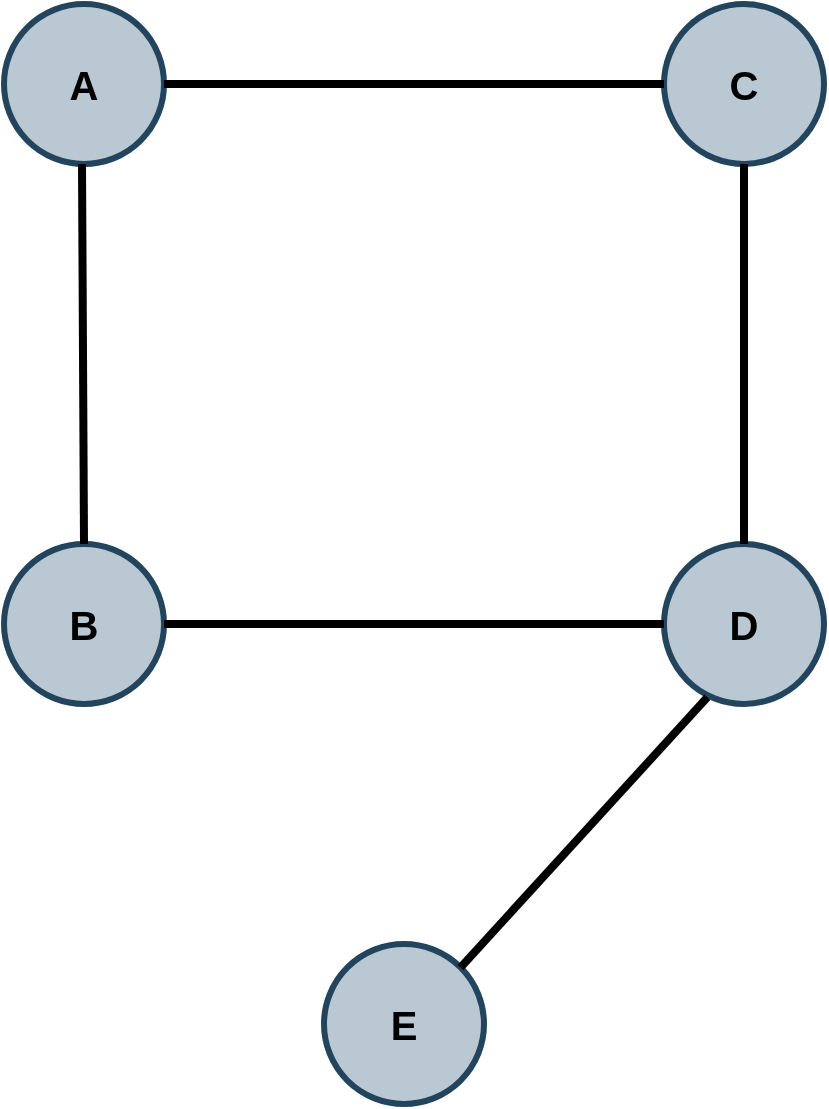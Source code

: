 <mxfile version="26.0.16">
  <diagram name="หน้า-1" id="Ld2onCMsW_b1a_ty7cUv">
    <mxGraphModel dx="1026" dy="521" grid="1" gridSize="10" guides="1" tooltips="1" connect="1" arrows="1" fold="1" page="1" pageScale="1" pageWidth="827" pageHeight="1169" math="0" shadow="0">
      <root>
        <mxCell id="0" />
        <mxCell id="1" parent="0" />
        <mxCell id="Q_2Xei_-vxetxCIwBqh8-3" value="" style="group" vertex="1" connectable="0" parent="1">
          <mxGeometry x="140" y="150" width="80" height="80" as="geometry" />
        </mxCell>
        <mxCell id="Q_2Xei_-vxetxCIwBqh8-1" value="" style="ellipse;whiteSpace=wrap;html=1;strokeWidth=3;fontFamily=Tahoma;fillColor=#bac8d3;strokeColor=#23445d;" vertex="1" parent="Q_2Xei_-vxetxCIwBqh8-3">
          <mxGeometry width="80" height="80" as="geometry" />
        </mxCell>
        <mxCell id="Q_2Xei_-vxetxCIwBqh8-2" value="A" style="text;html=1;align=center;verticalAlign=middle;whiteSpace=wrap;rounded=0;fontSize=20;fontStyle=1" vertex="1" parent="Q_2Xei_-vxetxCIwBqh8-3">
          <mxGeometry x="10" y="25" width="60" height="30" as="geometry" />
        </mxCell>
        <mxCell id="Q_2Xei_-vxetxCIwBqh8-5" value="" style="group" vertex="1" connectable="0" parent="1">
          <mxGeometry x="470" y="150" width="80" height="80" as="geometry" />
        </mxCell>
        <mxCell id="Q_2Xei_-vxetxCIwBqh8-6" value="" style="ellipse;whiteSpace=wrap;html=1;strokeWidth=3;fontFamily=Tahoma;fillColor=#bac8d3;strokeColor=#23445d;" vertex="1" parent="Q_2Xei_-vxetxCIwBqh8-5">
          <mxGeometry width="80" height="80" as="geometry" />
        </mxCell>
        <mxCell id="Q_2Xei_-vxetxCIwBqh8-7" value="C" style="text;html=1;align=center;verticalAlign=middle;whiteSpace=wrap;rounded=0;fontSize=20;fontStyle=1" vertex="1" parent="Q_2Xei_-vxetxCIwBqh8-5">
          <mxGeometry x="10" y="25" width="60" height="30" as="geometry" />
        </mxCell>
        <mxCell id="Q_2Xei_-vxetxCIwBqh8-8" value="" style="group" vertex="1" connectable="0" parent="1">
          <mxGeometry x="140" y="420" width="80" height="80" as="geometry" />
        </mxCell>
        <mxCell id="Q_2Xei_-vxetxCIwBqh8-9" value="" style="ellipse;whiteSpace=wrap;html=1;strokeWidth=3;fontFamily=Tahoma;fillColor=#bac8d3;strokeColor=#23445d;" vertex="1" parent="Q_2Xei_-vxetxCIwBqh8-8">
          <mxGeometry width="80" height="80" as="geometry" />
        </mxCell>
        <mxCell id="Q_2Xei_-vxetxCIwBqh8-10" value="B" style="text;html=1;align=center;verticalAlign=middle;whiteSpace=wrap;rounded=0;fontSize=20;fontStyle=1" vertex="1" parent="Q_2Xei_-vxetxCIwBqh8-8">
          <mxGeometry x="10" y="25" width="60" height="30" as="geometry" />
        </mxCell>
        <mxCell id="Q_2Xei_-vxetxCIwBqh8-14" value="" style="group" vertex="1" connectable="0" parent="1">
          <mxGeometry x="470" y="420" width="80" height="80" as="geometry" />
        </mxCell>
        <mxCell id="Q_2Xei_-vxetxCIwBqh8-15" value="" style="ellipse;whiteSpace=wrap;html=1;strokeWidth=3;fontFamily=Tahoma;fillColor=#bac8d3;strokeColor=#23445d;" vertex="1" parent="Q_2Xei_-vxetxCIwBqh8-14">
          <mxGeometry width="80" height="80" as="geometry" />
        </mxCell>
        <mxCell id="Q_2Xei_-vxetxCIwBqh8-16" value="D" style="text;html=1;align=center;verticalAlign=middle;whiteSpace=wrap;rounded=0;fontSize=20;fontStyle=1" vertex="1" parent="Q_2Xei_-vxetxCIwBqh8-14">
          <mxGeometry x="10" y="25" width="60" height="30" as="geometry" />
        </mxCell>
        <mxCell id="Q_2Xei_-vxetxCIwBqh8-17" value="" style="group" vertex="1" connectable="0" parent="1">
          <mxGeometry x="300" y="620" width="80" height="80" as="geometry" />
        </mxCell>
        <mxCell id="Q_2Xei_-vxetxCIwBqh8-18" value="" style="ellipse;whiteSpace=wrap;html=1;strokeWidth=3;fontFamily=Tahoma;fillColor=#bac8d3;strokeColor=#23445d;" vertex="1" parent="Q_2Xei_-vxetxCIwBqh8-17">
          <mxGeometry width="80" height="80" as="geometry" />
        </mxCell>
        <mxCell id="Q_2Xei_-vxetxCIwBqh8-19" value="E" style="text;html=1;align=center;verticalAlign=middle;whiteSpace=wrap;rounded=0;fontSize=20;fontStyle=1" vertex="1" parent="Q_2Xei_-vxetxCIwBqh8-17">
          <mxGeometry x="10" y="25" width="60" height="30" as="geometry" />
        </mxCell>
        <mxCell id="Q_2Xei_-vxetxCIwBqh8-24" style="rounded=0;orthogonalLoop=1;jettySize=auto;html=1;exitX=0.5;exitY=1;exitDx=0;exitDy=0;entryX=0.5;entryY=0;entryDx=0;entryDy=0;strokeColor=none;strokeWidth=2;" edge="1" parent="1" source="Q_2Xei_-vxetxCIwBqh8-1" target="Q_2Xei_-vxetxCIwBqh8-9">
          <mxGeometry relative="1" as="geometry" />
        </mxCell>
        <mxCell id="Q_2Xei_-vxetxCIwBqh8-25" value="" style="endArrow=none;html=1;rounded=0;exitX=0.5;exitY=0;exitDx=0;exitDy=0;strokeWidth=4;" edge="1" parent="1" source="Q_2Xei_-vxetxCIwBqh8-9">
          <mxGeometry width="50" height="50" relative="1" as="geometry">
            <mxPoint x="179" y="370" as="sourcePoint" />
            <mxPoint x="179" y="230" as="targetPoint" />
          </mxGeometry>
        </mxCell>
        <mxCell id="Q_2Xei_-vxetxCIwBqh8-26" value="" style="endArrow=none;html=1;rounded=0;exitX=0;exitY=0.5;exitDx=0;exitDy=0;strokeWidth=4;entryX=1;entryY=0.5;entryDx=0;entryDy=0;" edge="1" parent="1" source="Q_2Xei_-vxetxCIwBqh8-6" target="Q_2Xei_-vxetxCIwBqh8-1">
          <mxGeometry width="50" height="50" relative="1" as="geometry">
            <mxPoint x="311" y="360" as="sourcePoint" />
            <mxPoint x="310" y="170" as="targetPoint" />
          </mxGeometry>
        </mxCell>
        <mxCell id="Q_2Xei_-vxetxCIwBqh8-27" value="" style="endArrow=none;html=1;rounded=0;exitX=0.5;exitY=1;exitDx=0;exitDy=0;strokeWidth=4;entryX=0.5;entryY=0;entryDx=0;entryDy=0;" edge="1" parent="1" source="Q_2Xei_-vxetxCIwBqh8-6" target="Q_2Xei_-vxetxCIwBqh8-15">
          <mxGeometry width="50" height="50" relative="1" as="geometry">
            <mxPoint x="510" y="240" as="sourcePoint" />
            <mxPoint x="510" y="420" as="targetPoint" />
          </mxGeometry>
        </mxCell>
        <mxCell id="Q_2Xei_-vxetxCIwBqh8-28" value="" style="endArrow=none;html=1;rounded=0;exitX=0;exitY=0.5;exitDx=0;exitDy=0;strokeWidth=4;entryX=1;entryY=0.5;entryDx=0;entryDy=0;" edge="1" parent="1" source="Q_2Xei_-vxetxCIwBqh8-15" target="Q_2Xei_-vxetxCIwBqh8-9">
          <mxGeometry width="50" height="50" relative="1" as="geometry">
            <mxPoint x="470" y="470" as="sourcePoint" />
            <mxPoint x="220" y="470" as="targetPoint" />
          </mxGeometry>
        </mxCell>
        <mxCell id="Q_2Xei_-vxetxCIwBqh8-30" value="" style="endArrow=none;html=1;rounded=0;exitX=0.271;exitY=0.958;exitDx=0;exitDy=0;strokeWidth=4;entryX=1;entryY=0;entryDx=0;entryDy=0;exitPerimeter=0;" edge="1" parent="1" source="Q_2Xei_-vxetxCIwBqh8-15" target="Q_2Xei_-vxetxCIwBqh8-18">
          <mxGeometry width="50" height="50" relative="1" as="geometry">
            <mxPoint x="480" y="470" as="sourcePoint" />
            <mxPoint x="380" y="630" as="targetPoint" />
          </mxGeometry>
        </mxCell>
      </root>
    </mxGraphModel>
  </diagram>
</mxfile>
